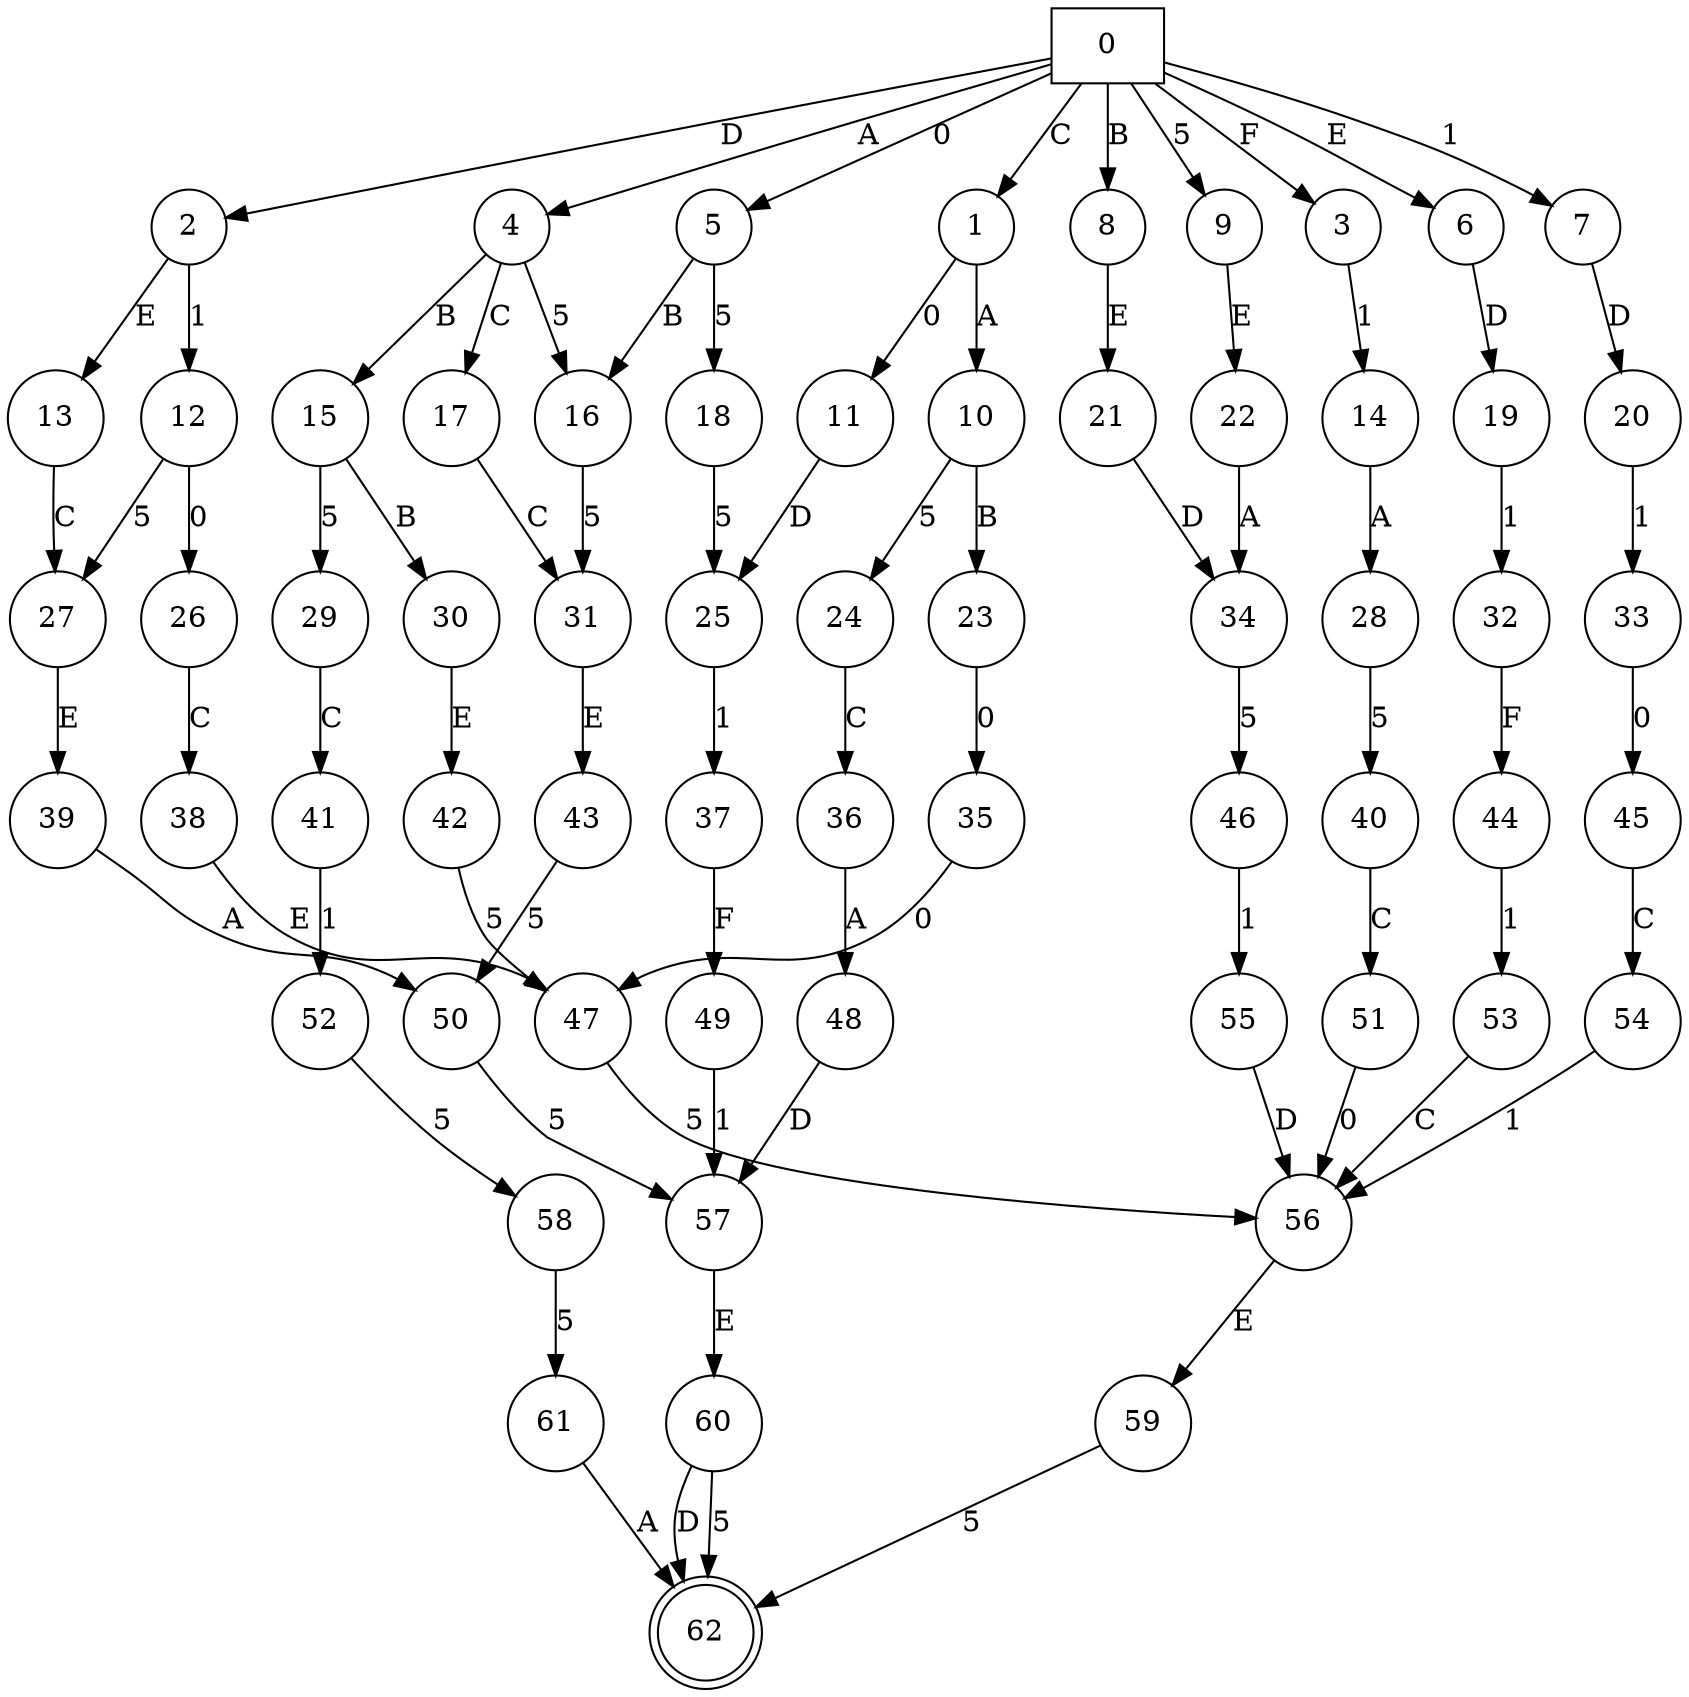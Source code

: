 digraph {
  node [shape=box, peripheries=1];
  n0 [label="0"];
  node [shape=circle];
  n1 [label="1"];
  n2 [label="2"];
  n3 [label="3"];
  n4 [label="4"];
  n5 [label="5"];
  n6 [label="6"];
  n7 [label="7"];
  n8 [label="8"];
  n9 [label="9"];
  n10 [label="10"];
  n11 [label="11"];
  n12 [label="12"];
  n13 [label="13"];
  n14 [label="14"];
  n15 [label="15"];
  n16 [label="16"];
  n17 [label="17"];
  n18 [label="18"];
  n19 [label="19"];
  n20 [label="20"];
  n21 [label="21"];
  n22 [label="22"];
  n23 [label="23"];
  n24 [label="24"];
  n25 [label="25"];
  n26 [label="26"];
  n27 [label="27"];
  n28 [label="28"];
  n29 [label="29"];
  n30 [label="30"];
  n31 [label="31"];
  n32 [label="32"];
  n33 [label="33"];
  n34 [label="34"];
  n35 [label="35"];
  n36 [label="36"];
  n37 [label="37"];
  n38 [label="38"];
  n39 [label="39"];
  n40 [label="40"];
  n41 [label="41"];
  n42 [label="42"];
  n43 [label="43"];
  n44 [label="44"];
  n45 [label="45"];
  n46 [label="46"];
  n47 [label="47"];
  n48 [label="48"];
  n49 [label="49"];
  n50 [label="50"];
  n51 [label="51"];
  n52 [label="52"];
  n53 [label="53"];
  n54 [label="54"];
  n55 [label="55"];
  n56 [label="56"];
  n57 [label="57"];
  n58 [label="58"];
  n59 [label="59"];
  n60 [label="60"];
  n61 [label="61"];
  node [shape=circle, peripheries=2];
  n62 [label="62"];
  n0 -> n5 [label="0"];
  n0 -> n7 [label="1"];
  n0 -> n9 [label="5"];
  n0 -> n4 [label="A"];
  n0 -> n8 [label="B"];
  n0 -> n1 [label="C"];
  n0 -> n2 [label="D"];
  n0 -> n6 [label="E"];
  n0 -> n3 [label="F"];
  n1 -> n11 [label="0"];
  n1 -> n10 [label="A"];
  n2 -> n12 [label="1"];
  n2 -> n13 [label="E"];
  n3 -> n14 [label="1"];
  n4 -> n16 [label="5"];
  n4 -> n15 [label="B"];
  n4 -> n17 [label="C"];
  n5 -> n18 [label="5"];
  n5 -> n16 [label="B"];
  n6 -> n19 [label="D"];
  n7 -> n20 [label="D"];
  n8 -> n21 [label="E"];
  n9 -> n22 [label="E"];
  n10 -> n24 [label="5"];
  n10 -> n23 [label="B"];
  n11 -> n25 [label="D"];
  n12 -> n26 [label="0"];
  n12 -> n27 [label="5"];
  n13 -> n27 [label="C"];
  n14 -> n28 [label="A"];
  n15 -> n29 [label="5"];
  n15 -> n30 [label="B"];
  n16 -> n31 [label="5"];
  n17 -> n31 [label="C"];
  n18 -> n25 [label="5"];
  n19 -> n32 [label="1"];
  n20 -> n33 [label="1"];
  n21 -> n34 [label="D"];
  n22 -> n34 [label="A"];
  n23 -> n35 [label="0"];
  n24 -> n36 [label="C"];
  n25 -> n37 [label="1"];
  n26 -> n38 [label="C"];
  n27 -> n39 [label="E"];
  n28 -> n40 [label="5"];
  n29 -> n41 [label="C"];
  n30 -> n42 [label="E"];
  n31 -> n43 [label="E"];
  n32 -> n44 [label="F"];
  n33 -> n45 [label="0"];
  n34 -> n46 [label="5"];
  n35 -> n47 [label="0"];
  n36 -> n48 [label="A"];
  n37 -> n49 [label="F"];
  n38 -> n47 [label="E"];
  n39 -> n50 [label="A"];
  n40 -> n51 [label="C"];
  n41 -> n52 [label="1"];
  n42 -> n47 [label="5"];
  n43 -> n50 [label="5"];
  n44 -> n53 [label="1"];
  n45 -> n54 [label="C"];
  n46 -> n55 [label="1"];
  n47 -> n56 [label="5"];
  n48 -> n57 [label="D"];
  n49 -> n57 [label="1"];
  n50 -> n57 [label="5"];
  n51 -> n56 [label="0"];
  n52 -> n58 [label="5"];
  n53 -> n56 [label="C"];
  n54 -> n56 [label="1"];
  n55 -> n56 [label="D"];
  n56 -> n59 [label="E"];
  n57 -> n60 [label="E"];
  n58 -> n61 [label="5"];
  n59 -> n62 [label="5"];
  n60 -> n62 [label="5"];
  n60 -> n62 [label="D"];
  n61 -> n62 [label="A"];
}

